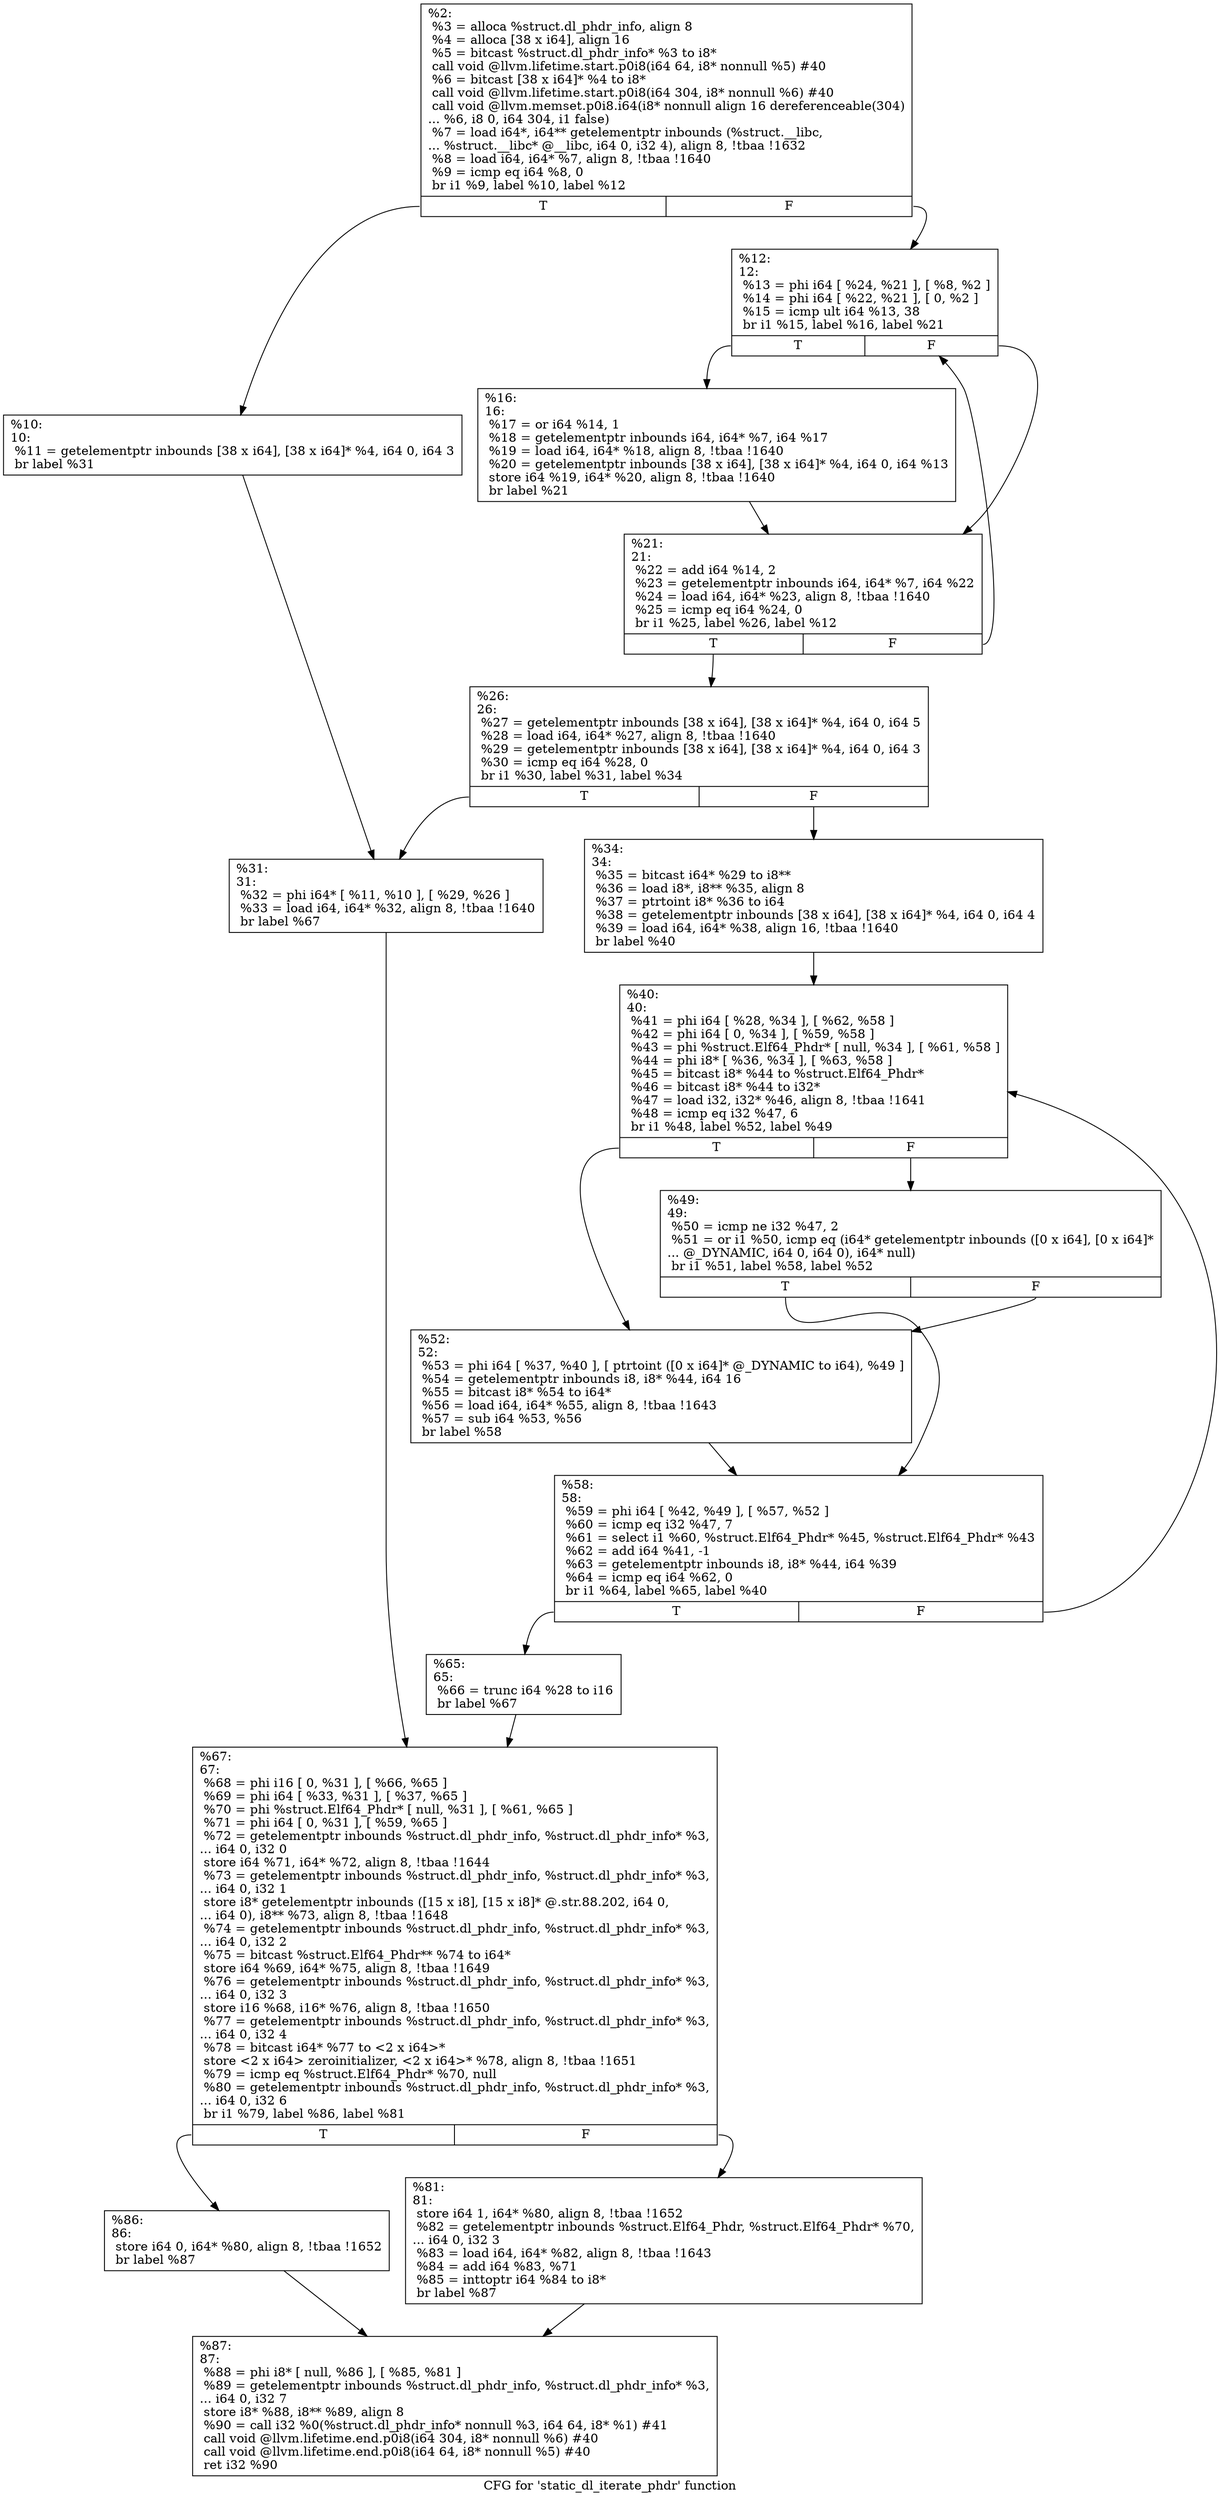 digraph "CFG for 'static_dl_iterate_phdr' function" {
	label="CFG for 'static_dl_iterate_phdr' function";

	Node0x201e220 [shape=record,label="{%2:\l  %3 = alloca %struct.dl_phdr_info, align 8\l  %4 = alloca [38 x i64], align 16\l  %5 = bitcast %struct.dl_phdr_info* %3 to i8*\l  call void @llvm.lifetime.start.p0i8(i64 64, i8* nonnull %5) #40\l  %6 = bitcast [38 x i64]* %4 to i8*\l  call void @llvm.lifetime.start.p0i8(i64 304, i8* nonnull %6) #40\l  call void @llvm.memset.p0i8.i64(i8* nonnull align 16 dereferenceable(304)\l... %6, i8 0, i64 304, i1 false)\l  %7 = load i64*, i64** getelementptr inbounds (%struct.__libc,\l... %struct.__libc* @__libc, i64 0, i32 4), align 8, !tbaa !1632\l  %8 = load i64, i64* %7, align 8, !tbaa !1640\l  %9 = icmp eq i64 %8, 0\l  br i1 %9, label %10, label %12\l|{<s0>T|<s1>F}}"];
	Node0x201e220:s0 -> Node0x201e4d0;
	Node0x201e220:s1 -> Node0x201e520;
	Node0x201e4d0 [shape=record,label="{%10:\l10:                                               \l  %11 = getelementptr inbounds [38 x i64], [38 x i64]* %4, i64 0, i64 3\l  br label %31\l}"];
	Node0x201e4d0 -> Node0x201e660;
	Node0x201e520 [shape=record,label="{%12:\l12:                                               \l  %13 = phi i64 [ %24, %21 ], [ %8, %2 ]\l  %14 = phi i64 [ %22, %21 ], [ 0, %2 ]\l  %15 = icmp ult i64 %13, 38\l  br i1 %15, label %16, label %21\l|{<s0>T|<s1>F}}"];
	Node0x201e520:s0 -> Node0x201e570;
	Node0x201e520:s1 -> Node0x201e5c0;
	Node0x201e570 [shape=record,label="{%16:\l16:                                               \l  %17 = or i64 %14, 1\l  %18 = getelementptr inbounds i64, i64* %7, i64 %17\l  %19 = load i64, i64* %18, align 8, !tbaa !1640\l  %20 = getelementptr inbounds [38 x i64], [38 x i64]* %4, i64 0, i64 %13\l  store i64 %19, i64* %20, align 8, !tbaa !1640\l  br label %21\l}"];
	Node0x201e570 -> Node0x201e5c0;
	Node0x201e5c0 [shape=record,label="{%21:\l21:                                               \l  %22 = add i64 %14, 2\l  %23 = getelementptr inbounds i64, i64* %7, i64 %22\l  %24 = load i64, i64* %23, align 8, !tbaa !1640\l  %25 = icmp eq i64 %24, 0\l  br i1 %25, label %26, label %12\l|{<s0>T|<s1>F}}"];
	Node0x201e5c0:s0 -> Node0x201e610;
	Node0x201e5c0:s1 -> Node0x201e520;
	Node0x201e610 [shape=record,label="{%26:\l26:                                               \l  %27 = getelementptr inbounds [38 x i64], [38 x i64]* %4, i64 0, i64 5\l  %28 = load i64, i64* %27, align 8, !tbaa !1640\l  %29 = getelementptr inbounds [38 x i64], [38 x i64]* %4, i64 0, i64 3\l  %30 = icmp eq i64 %28, 0\l  br i1 %30, label %31, label %34\l|{<s0>T|<s1>F}}"];
	Node0x201e610:s0 -> Node0x201e660;
	Node0x201e610:s1 -> Node0x201e6b0;
	Node0x201e660 [shape=record,label="{%31:\l31:                                               \l  %32 = phi i64* [ %11, %10 ], [ %29, %26 ]\l  %33 = load i64, i64* %32, align 8, !tbaa !1640\l  br label %67\l}"];
	Node0x201e660 -> Node0x201e890;
	Node0x201e6b0 [shape=record,label="{%34:\l34:                                               \l  %35 = bitcast i64* %29 to i8**\l  %36 = load i8*, i8** %35, align 8\l  %37 = ptrtoint i8* %36 to i64\l  %38 = getelementptr inbounds [38 x i64], [38 x i64]* %4, i64 0, i64 4\l  %39 = load i64, i64* %38, align 16, !tbaa !1640\l  br label %40\l}"];
	Node0x201e6b0 -> Node0x201e700;
	Node0x201e700 [shape=record,label="{%40:\l40:                                               \l  %41 = phi i64 [ %28, %34 ], [ %62, %58 ]\l  %42 = phi i64 [ 0, %34 ], [ %59, %58 ]\l  %43 = phi %struct.Elf64_Phdr* [ null, %34 ], [ %61, %58 ]\l  %44 = phi i8* [ %36, %34 ], [ %63, %58 ]\l  %45 = bitcast i8* %44 to %struct.Elf64_Phdr*\l  %46 = bitcast i8* %44 to i32*\l  %47 = load i32, i32* %46, align 8, !tbaa !1641\l  %48 = icmp eq i32 %47, 6\l  br i1 %48, label %52, label %49\l|{<s0>T|<s1>F}}"];
	Node0x201e700:s0 -> Node0x201e7a0;
	Node0x201e700:s1 -> Node0x201e750;
	Node0x201e750 [shape=record,label="{%49:\l49:                                               \l  %50 = icmp ne i32 %47, 2\l  %51 = or i1 %50, icmp eq (i64* getelementptr inbounds ([0 x i64], [0 x i64]*\l... @_DYNAMIC, i64 0, i64 0), i64* null)\l  br i1 %51, label %58, label %52\l|{<s0>T|<s1>F}}"];
	Node0x201e750:s0 -> Node0x201e7f0;
	Node0x201e750:s1 -> Node0x201e7a0;
	Node0x201e7a0 [shape=record,label="{%52:\l52:                                               \l  %53 = phi i64 [ %37, %40 ], [ ptrtoint ([0 x i64]* @_DYNAMIC to i64), %49 ]\l  %54 = getelementptr inbounds i8, i8* %44, i64 16\l  %55 = bitcast i8* %54 to i64*\l  %56 = load i64, i64* %55, align 8, !tbaa !1643\l  %57 = sub i64 %53, %56\l  br label %58\l}"];
	Node0x201e7a0 -> Node0x201e7f0;
	Node0x201e7f0 [shape=record,label="{%58:\l58:                                               \l  %59 = phi i64 [ %42, %49 ], [ %57, %52 ]\l  %60 = icmp eq i32 %47, 7\l  %61 = select i1 %60, %struct.Elf64_Phdr* %45, %struct.Elf64_Phdr* %43\l  %62 = add i64 %41, -1\l  %63 = getelementptr inbounds i8, i8* %44, i64 %39\l  %64 = icmp eq i64 %62, 0\l  br i1 %64, label %65, label %40\l|{<s0>T|<s1>F}}"];
	Node0x201e7f0:s0 -> Node0x201e840;
	Node0x201e7f0:s1 -> Node0x201e700;
	Node0x201e840 [shape=record,label="{%65:\l65:                                               \l  %66 = trunc i64 %28 to i16\l  br label %67\l}"];
	Node0x201e840 -> Node0x201e890;
	Node0x201e890 [shape=record,label="{%67:\l67:                                               \l  %68 = phi i16 [ 0, %31 ], [ %66, %65 ]\l  %69 = phi i64 [ %33, %31 ], [ %37, %65 ]\l  %70 = phi %struct.Elf64_Phdr* [ null, %31 ], [ %61, %65 ]\l  %71 = phi i64 [ 0, %31 ], [ %59, %65 ]\l  %72 = getelementptr inbounds %struct.dl_phdr_info, %struct.dl_phdr_info* %3,\l... i64 0, i32 0\l  store i64 %71, i64* %72, align 8, !tbaa !1644\l  %73 = getelementptr inbounds %struct.dl_phdr_info, %struct.dl_phdr_info* %3,\l... i64 0, i32 1\l  store i8* getelementptr inbounds ([15 x i8], [15 x i8]* @.str.88.202, i64 0,\l... i64 0), i8** %73, align 8, !tbaa !1648\l  %74 = getelementptr inbounds %struct.dl_phdr_info, %struct.dl_phdr_info* %3,\l... i64 0, i32 2\l  %75 = bitcast %struct.Elf64_Phdr** %74 to i64*\l  store i64 %69, i64* %75, align 8, !tbaa !1649\l  %76 = getelementptr inbounds %struct.dl_phdr_info, %struct.dl_phdr_info* %3,\l... i64 0, i32 3\l  store i16 %68, i16* %76, align 8, !tbaa !1650\l  %77 = getelementptr inbounds %struct.dl_phdr_info, %struct.dl_phdr_info* %3,\l... i64 0, i32 4\l  %78 = bitcast i64* %77 to \<2 x i64\>*\l  store \<2 x i64\> zeroinitializer, \<2 x i64\>* %78, align 8, !tbaa !1651\l  %79 = icmp eq %struct.Elf64_Phdr* %70, null\l  %80 = getelementptr inbounds %struct.dl_phdr_info, %struct.dl_phdr_info* %3,\l... i64 0, i32 6\l  br i1 %79, label %86, label %81\l|{<s0>T|<s1>F}}"];
	Node0x201e890:s0 -> Node0x201e930;
	Node0x201e890:s1 -> Node0x201e8e0;
	Node0x201e8e0 [shape=record,label="{%81:\l81:                                               \l  store i64 1, i64* %80, align 8, !tbaa !1652\l  %82 = getelementptr inbounds %struct.Elf64_Phdr, %struct.Elf64_Phdr* %70,\l... i64 0, i32 3\l  %83 = load i64, i64* %82, align 8, !tbaa !1643\l  %84 = add i64 %83, %71\l  %85 = inttoptr i64 %84 to i8*\l  br label %87\l}"];
	Node0x201e8e0 -> Node0x201e980;
	Node0x201e930 [shape=record,label="{%86:\l86:                                               \l  store i64 0, i64* %80, align 8, !tbaa !1652\l  br label %87\l}"];
	Node0x201e930 -> Node0x201e980;
	Node0x201e980 [shape=record,label="{%87:\l87:                                               \l  %88 = phi i8* [ null, %86 ], [ %85, %81 ]\l  %89 = getelementptr inbounds %struct.dl_phdr_info, %struct.dl_phdr_info* %3,\l... i64 0, i32 7\l  store i8* %88, i8** %89, align 8\l  %90 = call i32 %0(%struct.dl_phdr_info* nonnull %3, i64 64, i8* %1) #41\l  call void @llvm.lifetime.end.p0i8(i64 304, i8* nonnull %6) #40\l  call void @llvm.lifetime.end.p0i8(i64 64, i8* nonnull %5) #40\l  ret i32 %90\l}"];
}
